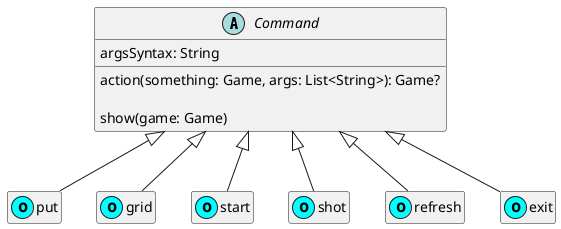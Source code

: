 @startuml

hide empty members

abstract class Command {
  argsSyntax: String
  action(something: Game, args: List<String>): Game?

  show(game: Game)
}

class put << (o,cyan) >> extends Command

class grid << (o,cyan) >> extends Command

class start << (o,cyan) >> extends Command

class shot << (o,cyan) >> extends Command

class refresh << (o,cyan) >> extends Command

class exit << (o,cyan) >> extends Command

@enduml
